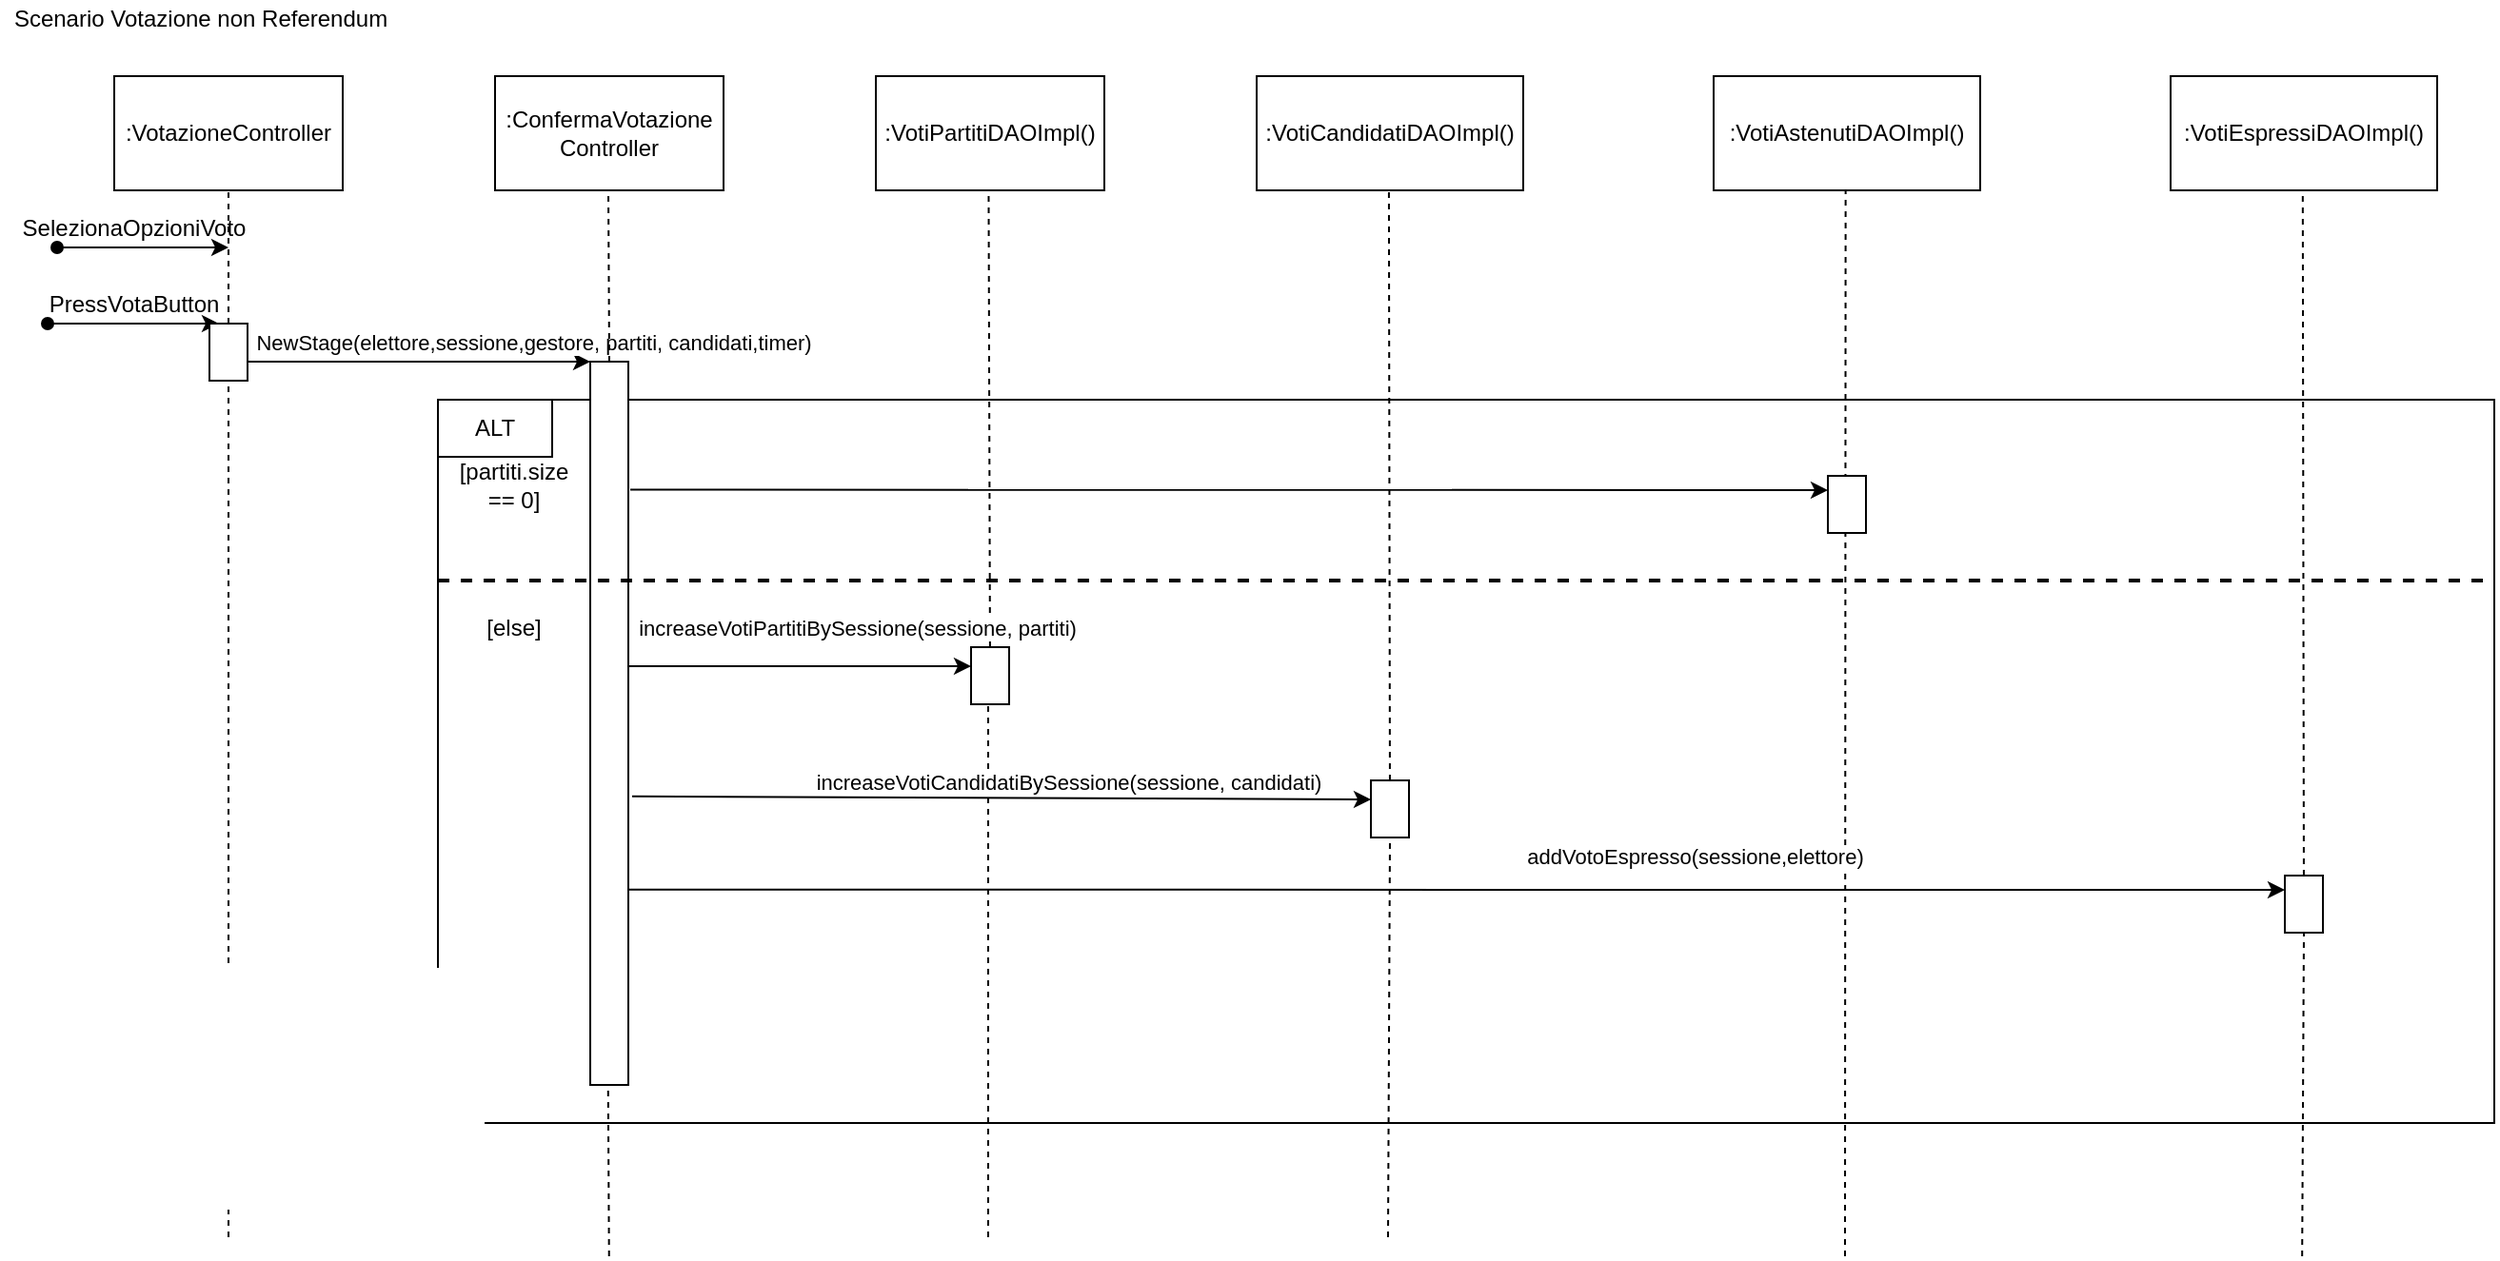 <mxfile version="16.5.1" type="device"><diagram id="A7D5QdjCYFqxCVy0GUbW" name="Pagina-1"><mxGraphModel dx="1102" dy="1025" grid="1" gridSize="10" guides="1" tooltips="1" connect="1" arrows="1" fold="1" page="1" pageScale="1" pageWidth="827" pageHeight="1169" math="0" shadow="0"><root><mxCell id="0"/><mxCell id="1" parent="0"/><mxCell id="lMdIm5g-OUZwBFuwi_Lt-16" value="" style="rounded=0;whiteSpace=wrap;html=1;" parent="1" vertex="1"><mxGeometry x="250" y="220" width="1080" height="380" as="geometry"/></mxCell><mxCell id="lMdIm5g-OUZwBFuwi_Lt-1" value=":VotazioneController" style="rounded=0;whiteSpace=wrap;html=1;" parent="1" vertex="1"><mxGeometry x="80" y="50" width="120" height="60" as="geometry"/></mxCell><mxCell id="lMdIm5g-OUZwBFuwi_Lt-2" value=":ConfermaVotazione&lt;br&gt;Controller" style="rounded=0;whiteSpace=wrap;html=1;" parent="1" vertex="1"><mxGeometry x="280" y="50" width="120" height="60" as="geometry"/></mxCell><mxCell id="lMdIm5g-OUZwBFuwi_Lt-3" value=":VotiPartitiDAOImpl()&lt;span style=&quot;color: rgba(0, 0, 0, 0); font-family: monospace; font-size: 0px; text-align: start;&quot;&gt;%3CmxGraphModel%3E%3Croot%3E%3CmxCell%20id%3D%220%22%2F%3E%3CmxCell%20id%3D%221%22%20parent%3D%220%22%2F%3E%3CmxCell%20id%3D%222%22%20value%3D%22%3AVotazioneController%22%20style%3D%22rounded%3D0%3BwhiteSpace%3Dwrap%3Bhtml%3D1%3B%22%20vertex%3D%221%22%20parent%3D%221%22%3E%3CmxGeometry%20x%3D%22280%22%20y%3D%2250%22%20width%3D%22120%22%20height%3D%2260%22%20as%3D%22geometry%22%2F%3E%3C%2FmxCell%3E%3C%2Froot%3E%3C%2FmxGraphModel%3E&lt;/span&gt;" style="rounded=0;whiteSpace=wrap;html=1;" parent="1" vertex="1"><mxGeometry x="480" y="50" width="120" height="60" as="geometry"/></mxCell><mxCell id="lMdIm5g-OUZwBFuwi_Lt-4" value=":VotiCandidatiDAOImpl()" style="rounded=0;whiteSpace=wrap;html=1;" parent="1" vertex="1"><mxGeometry x="680" y="50" width="140" height="60" as="geometry"/></mxCell><mxCell id="lMdIm5g-OUZwBFuwi_Lt-5" value=":VotiAstenutiDAOImpl()" style="rounded=0;whiteSpace=wrap;html=1;" parent="1" vertex="1"><mxGeometry x="920" y="50" width="140" height="60" as="geometry"/></mxCell><mxCell id="lMdIm5g-OUZwBFuwi_Lt-6" value=":VotiEspressiDAOImpl()" style="rounded=0;whiteSpace=wrap;html=1;" parent="1" vertex="1"><mxGeometry x="1160" y="50" width="140" height="60" as="geometry"/></mxCell><mxCell id="lMdIm5g-OUZwBFuwi_Lt-7" value="" style="endArrow=none;dashed=1;html=1;rounded=0;entryX=0.5;entryY=1;entryDx=0;entryDy=0;startArrow=none;" parent="1" target="lMdIm5g-OUZwBFuwi_Lt-1" edge="1" source="8hcKEjmDQ89Zy0hI4-Zs-1"><mxGeometry width="50" height="50" relative="1" as="geometry"><mxPoint x="140" y="660" as="sourcePoint"/><mxPoint x="230" y="210" as="targetPoint"/></mxGeometry></mxCell><mxCell id="lMdIm5g-OUZwBFuwi_Lt-8" value="" style="endArrow=classic;html=1;rounded=0;startArrow=oval;startFill=1;" parent="1" edge="1"><mxGeometry width="50" height="50" relative="1" as="geometry"><mxPoint x="50" y="140" as="sourcePoint"/><mxPoint x="140" y="140" as="targetPoint"/></mxGeometry></mxCell><mxCell id="lMdIm5g-OUZwBFuwi_Lt-9" value="" style="endArrow=classic;html=1;rounded=0;startArrow=oval;startFill=1;" parent="1" edge="1"><mxGeometry width="50" height="50" relative="1" as="geometry"><mxPoint x="45" y="180" as="sourcePoint"/><mxPoint x="135" y="180" as="targetPoint"/></mxGeometry></mxCell><mxCell id="lMdIm5g-OUZwBFuwi_Lt-10" value="SelezionaOpzioniVoto" style="text;html=1;align=center;verticalAlign=middle;resizable=0;points=[];autosize=1;strokeColor=none;fillColor=none;" parent="1" vertex="1"><mxGeometry x="25" y="120" width="130" height="20" as="geometry"/></mxCell><mxCell id="lMdIm5g-OUZwBFuwi_Lt-11" value="PressVotaButton" style="text;html=1;align=center;verticalAlign=middle;resizable=0;points=[];autosize=1;strokeColor=none;fillColor=none;" parent="1" vertex="1"><mxGeometry x="35" y="160" width="110" height="20" as="geometry"/></mxCell><mxCell id="lMdIm5g-OUZwBFuwi_Lt-12" value="Scenario Votazione non Referendum" style="text;html=1;align=center;verticalAlign=middle;resizable=0;points=[];autosize=1;strokeColor=none;fillColor=none;" parent="1" vertex="1"><mxGeometry x="20" y="10" width="210" height="20" as="geometry"/></mxCell><mxCell id="lMdIm5g-OUZwBFuwi_Lt-13" value="" style="endArrow=classic;html=1;rounded=0;entryX=0;entryY=1;entryDx=0;entryDy=0;" parent="1" target="lMdIm5g-OUZwBFuwi_Lt-15" edge="1"><mxGeometry width="50" height="50" relative="1" as="geometry"><mxPoint x="140" y="200" as="sourcePoint"/><mxPoint x="340" y="200" as="targetPoint"/></mxGeometry></mxCell><mxCell id="lMdIm5g-OUZwBFuwi_Lt-42" value="NewStage(elettore,sessione,gestore, partiti, candidati,timer)" style="edgeLabel;html=1;align=center;verticalAlign=middle;resizable=0;points=[];" parent="lMdIm5g-OUZwBFuwi_Lt-13" vertex="1" connectable="0"><mxGeometry x="-0.473" y="2" relative="1" as="geometry"><mxPoint x="110" y="-8" as="offset"/></mxGeometry></mxCell><mxCell id="lMdIm5g-OUZwBFuwi_Lt-14" value="" style="endArrow=none;dashed=1;html=1;rounded=0;entryX=0.5;entryY=1;entryDx=0;entryDy=0;" parent="1" edge="1"><mxGeometry width="50" height="50" relative="1" as="geometry"><mxPoint x="340" y="200" as="sourcePoint"/><mxPoint x="339.5" y="110" as="targetPoint"/></mxGeometry></mxCell><mxCell id="lMdIm5g-OUZwBFuwi_Lt-15" value="" style="rounded=0;whiteSpace=wrap;html=1;direction=south;" parent="1" vertex="1"><mxGeometry x="330" y="200" width="20" height="380" as="geometry"/></mxCell><mxCell id="lMdIm5g-OUZwBFuwi_Lt-17" value="" style="endArrow=none;dashed=1;html=1;rounded=0;entryX=0.5;entryY=1;entryDx=0;entryDy=0;startArrow=none;" parent="1" source="lMdIm5g-OUZwBFuwi_Lt-26" edge="1"><mxGeometry width="50" height="50" relative="1" as="geometry"><mxPoint x="539" y="700" as="sourcePoint"/><mxPoint x="539.23" y="110" as="targetPoint"/></mxGeometry></mxCell><mxCell id="lMdIm5g-OUZwBFuwi_Lt-18" value="" style="endArrow=none;dashed=1;html=1;rounded=0;entryX=0.5;entryY=1;entryDx=0;entryDy=0;startArrow=none;" parent="1" source="lMdIm5g-OUZwBFuwi_Lt-28" edge="1"><mxGeometry width="50" height="50" relative="1" as="geometry"><mxPoint x="749" y="660" as="sourcePoint"/><mxPoint x="749.46" y="110" as="targetPoint"/></mxGeometry></mxCell><mxCell id="lMdIm5g-OUZwBFuwi_Lt-20" value="" style="endArrow=none;dashed=1;html=1;rounded=0;entryX=0.5;entryY=1;entryDx=0;entryDy=0;" parent="1" edge="1"><mxGeometry width="50" height="50" relative="1" as="geometry"><mxPoint x="989" y="670" as="sourcePoint"/><mxPoint x="989.32" y="110" as="targetPoint"/></mxGeometry></mxCell><mxCell id="lMdIm5g-OUZwBFuwi_Lt-21" value="" style="endArrow=none;dashed=1;html=1;rounded=0;entryX=0.5;entryY=1;entryDx=0;entryDy=0;startArrow=none;" parent="1" source="lMdIm5g-OUZwBFuwi_Lt-32" edge="1"><mxGeometry width="50" height="50" relative="1" as="geometry"><mxPoint x="1229.09" y="670" as="sourcePoint"/><mxPoint x="1229.41" y="110" as="targetPoint"/></mxGeometry></mxCell><mxCell id="lMdIm5g-OUZwBFuwi_Lt-22" value="" style="rounded=0;whiteSpace=wrap;html=1;direction=south;" parent="1" vertex="1"><mxGeometry x="980" y="260" width="20" height="30" as="geometry"/></mxCell><mxCell id="lMdIm5g-OUZwBFuwi_Lt-23" value="" style="endArrow=classic;html=1;rounded=0;entryX=0.25;entryY=1;entryDx=0;entryDy=0;exitX=0.177;exitY=-0.05;exitDx=0;exitDy=0;exitPerimeter=0;" parent="1" source="lMdIm5g-OUZwBFuwi_Lt-15" target="lMdIm5g-OUZwBFuwi_Lt-22" edge="1"><mxGeometry width="50" height="50" relative="1" as="geometry"><mxPoint x="350" y="260" as="sourcePoint"/><mxPoint x="790" y="280" as="targetPoint"/></mxGeometry></mxCell><mxCell id="lMdIm5g-OUZwBFuwi_Lt-25" value="" style="endArrow=none;dashed=1;html=1;rounded=0;entryX=1;entryY=0.25;entryDx=0;entryDy=0;exitX=0;exitY=0.25;exitDx=0;exitDy=0;strokeWidth=2;" parent="1" source="lMdIm5g-OUZwBFuwi_Lt-16" target="lMdIm5g-OUZwBFuwi_Lt-16" edge="1"><mxGeometry width="50" height="50" relative="1" as="geometry"><mxPoint x="620" y="420" as="sourcePoint"/><mxPoint x="670" y="370" as="targetPoint"/></mxGeometry></mxCell><mxCell id="lMdIm5g-OUZwBFuwi_Lt-26" value="" style="rounded=0;whiteSpace=wrap;html=1;direction=south;" parent="1" vertex="1"><mxGeometry x="530" y="350" width="20" height="30" as="geometry"/></mxCell><mxCell id="lMdIm5g-OUZwBFuwi_Lt-27" value="" style="endArrow=none;dashed=1;html=1;rounded=0;entryX=1;entryY=0.55;entryDx=0;entryDy=0;entryPerimeter=0;" parent="1" target="lMdIm5g-OUZwBFuwi_Lt-26" edge="1"><mxGeometry width="50" height="50" relative="1" as="geometry"><mxPoint x="539" y="660" as="sourcePoint"/><mxPoint x="539.23" y="110" as="targetPoint"/></mxGeometry></mxCell><mxCell id="lMdIm5g-OUZwBFuwi_Lt-28" value="" style="rounded=0;whiteSpace=wrap;html=1;direction=south;" parent="1" vertex="1"><mxGeometry x="740" y="420" width="20" height="30" as="geometry"/></mxCell><mxCell id="lMdIm5g-OUZwBFuwi_Lt-29" value="" style="endArrow=none;dashed=1;html=1;rounded=0;entryX=1;entryY=0.5;entryDx=0;entryDy=0;" parent="1" target="lMdIm5g-OUZwBFuwi_Lt-28" edge="1"><mxGeometry width="50" height="50" relative="1" as="geometry"><mxPoint x="749" y="660" as="sourcePoint"/><mxPoint x="749.46" y="110" as="targetPoint"/></mxGeometry></mxCell><mxCell id="lMdIm5g-OUZwBFuwi_Lt-30" value="" style="endArrow=classic;html=1;rounded=0;" parent="1" edge="1"><mxGeometry width="50" height="50" relative="1" as="geometry"><mxPoint x="350" y="360" as="sourcePoint"/><mxPoint x="530" y="360" as="targetPoint"/></mxGeometry></mxCell><mxCell id="lMdIm5g-OUZwBFuwi_Lt-31" value="" style="endArrow=classic;html=1;rounded=0;exitX=0.601;exitY=-0.1;exitDx=0;exitDy=0;exitPerimeter=0;" parent="1" source="lMdIm5g-OUZwBFuwi_Lt-15" edge="1"><mxGeometry width="50" height="50" relative="1" as="geometry"><mxPoint x="350" y="420" as="sourcePoint"/><mxPoint x="740" y="430" as="targetPoint"/></mxGeometry></mxCell><mxCell id="lMdIm5g-OUZwBFuwi_Lt-35" value="increaseVotiCandidatiBySessione(sessione, candidati)" style="edgeLabel;html=1;align=center;verticalAlign=middle;resizable=0;points=[];" parent="lMdIm5g-OUZwBFuwi_Lt-31" vertex="1" connectable="0"><mxGeometry x="0.18" y="-3" relative="1" as="geometry"><mxPoint y="-12" as="offset"/></mxGeometry></mxCell><mxCell id="lMdIm5g-OUZwBFuwi_Lt-32" value="" style="rounded=0;whiteSpace=wrap;html=1;direction=south;" parent="1" vertex="1"><mxGeometry x="1220" y="470" width="20" height="30" as="geometry"/></mxCell><mxCell id="lMdIm5g-OUZwBFuwi_Lt-33" value="" style="endArrow=none;dashed=1;html=1;rounded=0;entryX=1;entryY=0.5;entryDx=0;entryDy=0;" parent="1" target="lMdIm5g-OUZwBFuwi_Lt-32" edge="1"><mxGeometry width="50" height="50" relative="1" as="geometry"><mxPoint x="1229.09" y="670.0" as="sourcePoint"/><mxPoint x="1229.41" y="110" as="targetPoint"/></mxGeometry></mxCell><mxCell id="lMdIm5g-OUZwBFuwi_Lt-34" value="" style="endArrow=classic;html=1;rounded=0;exitX=0.73;exitY=0;exitDx=0;exitDy=0;exitPerimeter=0;entryX=0.25;entryY=1;entryDx=0;entryDy=0;" parent="1" source="lMdIm5g-OUZwBFuwi_Lt-15" target="lMdIm5g-OUZwBFuwi_Lt-32" edge="1"><mxGeometry width="50" height="50" relative="1" as="geometry"><mxPoint x="353.0" y="470" as="sourcePoint"/><mxPoint x="740" y="472.52" as="targetPoint"/></mxGeometry></mxCell><mxCell id="lMdIm5g-OUZwBFuwi_Lt-36" value="addVotoEspresso(sessione,elettore)" style="edgeLabel;html=1;align=center;verticalAlign=middle;resizable=0;points=[];" parent="1" vertex="1" connectable="0"><mxGeometry x="909.995" y="459.995" as="geometry"/></mxCell><mxCell id="lMdIm5g-OUZwBFuwi_Lt-37" value="" style="endArrow=none;dashed=1;html=1;rounded=0;entryX=0.5;entryY=1;entryDx=0;entryDy=0;" parent="1" edge="1"><mxGeometry width="50" height="50" relative="1" as="geometry"><mxPoint x="339.88" y="670" as="sourcePoint"/><mxPoint x="339.38" y="580" as="targetPoint"/></mxGeometry></mxCell><mxCell id="lMdIm5g-OUZwBFuwi_Lt-38" value="increaseVotiPartitiBySessione(sessione, partiti)" style="edgeLabel;html=1;align=center;verticalAlign=middle;resizable=0;points=[];" parent="1" vertex="1" connectable="0"><mxGeometry x="469.995" y="339.995" as="geometry"/></mxCell><mxCell id="lMdIm5g-OUZwBFuwi_Lt-39" value="ALT" style="rounded=0;whiteSpace=wrap;html=1;" parent="1" vertex="1"><mxGeometry x="250" y="220" width="60" height="30" as="geometry"/></mxCell><mxCell id="lMdIm5g-OUZwBFuwi_Lt-40" value="[else]" style="text;html=1;strokeColor=none;fillColor=none;align=center;verticalAlign=middle;whiteSpace=wrap;rounded=0;" parent="1" vertex="1"><mxGeometry x="260" y="325" width="60" height="30" as="geometry"/></mxCell><mxCell id="lMdIm5g-OUZwBFuwi_Lt-41" value="[partiti.size == 0]" style="text;html=1;strokeColor=none;fillColor=none;align=center;verticalAlign=middle;whiteSpace=wrap;rounded=0;" parent="1" vertex="1"><mxGeometry x="260" y="250" width="60" height="30" as="geometry"/></mxCell><mxCell id="8hcKEjmDQ89Zy0hI4-Zs-1" value="" style="rounded=0;whiteSpace=wrap;html=1;direction=south;" vertex="1" parent="1"><mxGeometry x="130" y="180" width="20" height="30" as="geometry"/></mxCell><mxCell id="8hcKEjmDQ89Zy0hI4-Zs-2" value="" style="endArrow=none;dashed=1;html=1;rounded=0;entryX=1;entryY=0.5;entryDx=0;entryDy=0;" edge="1" parent="1" target="8hcKEjmDQ89Zy0hI4-Zs-1"><mxGeometry width="50" height="50" relative="1" as="geometry"><mxPoint x="140" y="660" as="sourcePoint"/><mxPoint x="140" y="110" as="targetPoint"/></mxGeometry></mxCell></root></mxGraphModel></diagram></mxfile>